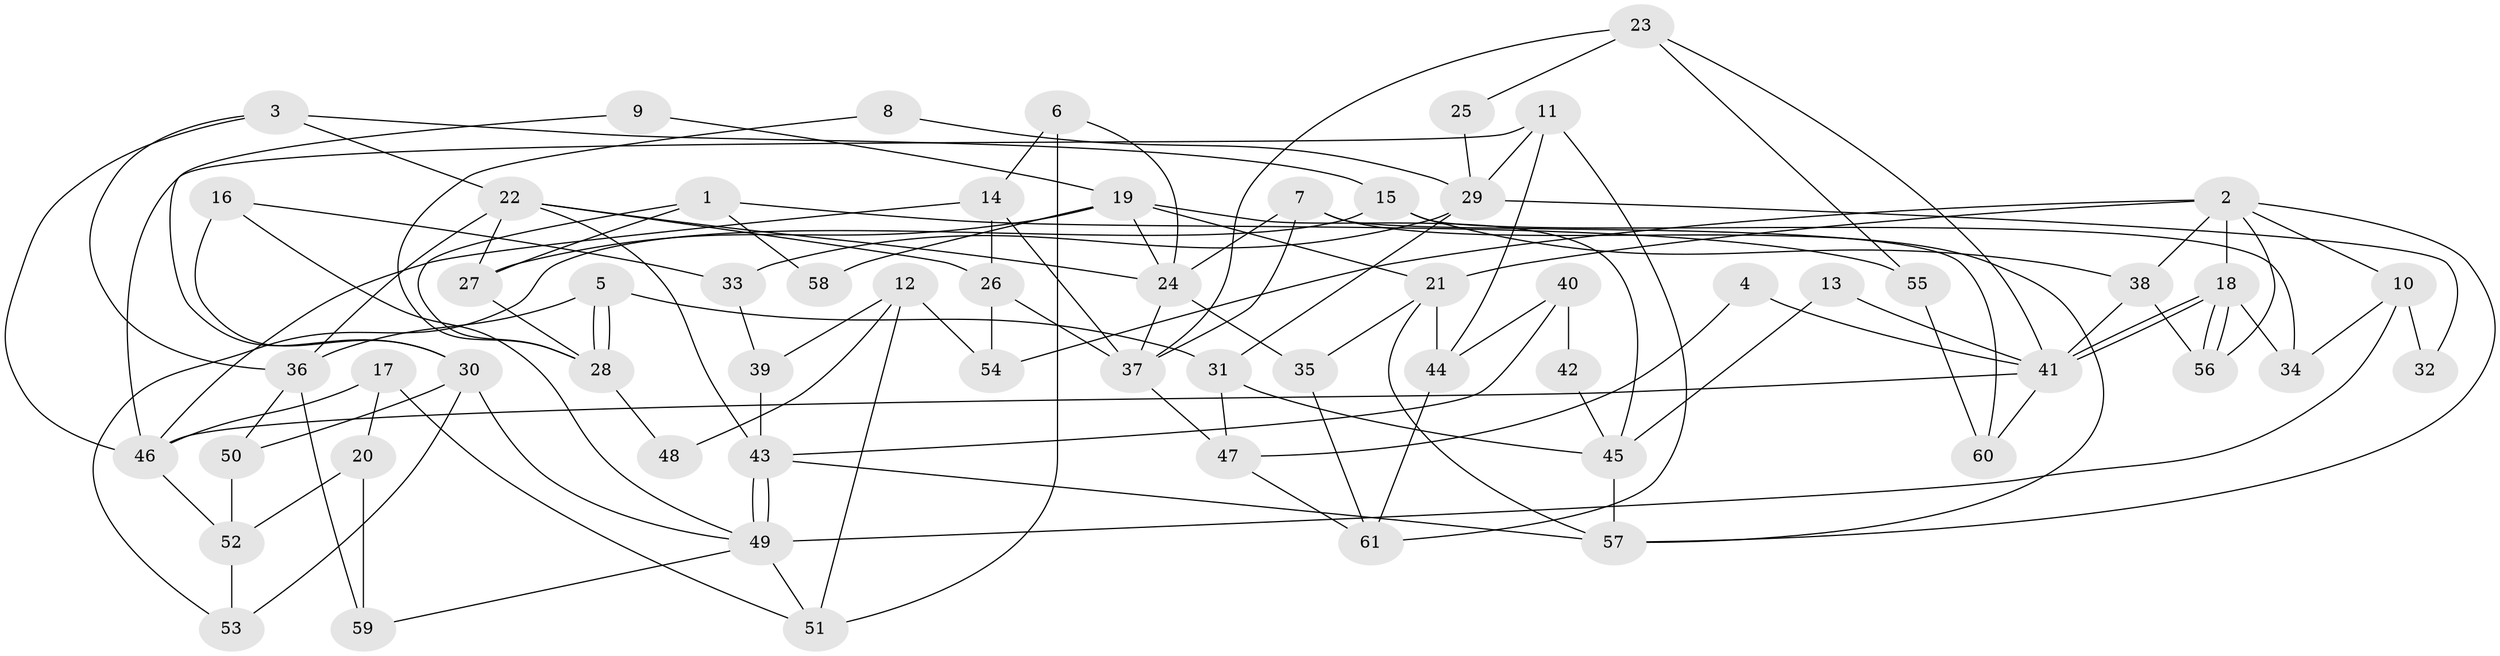 // coarse degree distribution, {9: 0.05405405405405406, 4: 0.2702702702702703, 7: 0.05405405405405406, 5: 0.16216216216216217, 2: 0.21621621621621623, 6: 0.08108108108108109, 3: 0.16216216216216217}
// Generated by graph-tools (version 1.1) at 2025/51/03/04/25 22:51:00]
// undirected, 61 vertices, 122 edges
graph export_dot {
  node [color=gray90,style=filled];
  1;
  2;
  3;
  4;
  5;
  6;
  7;
  8;
  9;
  10;
  11;
  12;
  13;
  14;
  15;
  16;
  17;
  18;
  19;
  20;
  21;
  22;
  23;
  24;
  25;
  26;
  27;
  28;
  29;
  30;
  31;
  32;
  33;
  34;
  35;
  36;
  37;
  38;
  39;
  40;
  41;
  42;
  43;
  44;
  45;
  46;
  47;
  48;
  49;
  50;
  51;
  52;
  53;
  54;
  55;
  56;
  57;
  58;
  59;
  60;
  61;
  1 -- 27;
  1 -- 55;
  1 -- 28;
  1 -- 58;
  2 -- 18;
  2 -- 57;
  2 -- 10;
  2 -- 21;
  2 -- 38;
  2 -- 54;
  2 -- 56;
  3 -- 22;
  3 -- 46;
  3 -- 15;
  3 -- 36;
  4 -- 47;
  4 -- 41;
  5 -- 28;
  5 -- 28;
  5 -- 36;
  5 -- 31;
  6 -- 51;
  6 -- 14;
  6 -- 24;
  7 -- 37;
  7 -- 24;
  7 -- 57;
  7 -- 60;
  8 -- 29;
  8 -- 28;
  9 -- 30;
  9 -- 19;
  10 -- 34;
  10 -- 32;
  10 -- 49;
  11 -- 44;
  11 -- 46;
  11 -- 29;
  11 -- 61;
  12 -- 51;
  12 -- 39;
  12 -- 48;
  12 -- 54;
  13 -- 41;
  13 -- 45;
  14 -- 37;
  14 -- 26;
  14 -- 46;
  15 -- 38;
  15 -- 34;
  15 -- 53;
  16 -- 30;
  16 -- 49;
  16 -- 33;
  17 -- 20;
  17 -- 46;
  17 -- 51;
  18 -- 41;
  18 -- 41;
  18 -- 56;
  18 -- 56;
  18 -- 34;
  19 -- 21;
  19 -- 27;
  19 -- 24;
  19 -- 45;
  19 -- 58;
  20 -- 59;
  20 -- 52;
  21 -- 35;
  21 -- 44;
  21 -- 57;
  22 -- 24;
  22 -- 43;
  22 -- 26;
  22 -- 27;
  22 -- 36;
  23 -- 41;
  23 -- 37;
  23 -- 25;
  23 -- 55;
  24 -- 35;
  24 -- 37;
  25 -- 29;
  26 -- 54;
  26 -- 37;
  27 -- 28;
  28 -- 48;
  29 -- 31;
  29 -- 32;
  29 -- 33;
  30 -- 49;
  30 -- 53;
  30 -- 50;
  31 -- 45;
  31 -- 47;
  33 -- 39;
  35 -- 61;
  36 -- 50;
  36 -- 59;
  37 -- 47;
  38 -- 56;
  38 -- 41;
  39 -- 43;
  40 -- 44;
  40 -- 43;
  40 -- 42;
  41 -- 46;
  41 -- 60;
  42 -- 45;
  43 -- 49;
  43 -- 49;
  43 -- 57;
  44 -- 61;
  45 -- 57;
  46 -- 52;
  47 -- 61;
  49 -- 51;
  49 -- 59;
  50 -- 52;
  52 -- 53;
  55 -- 60;
}

